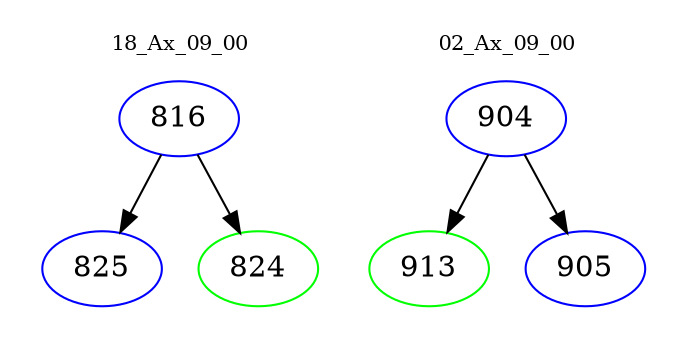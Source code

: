 digraph{
subgraph cluster_0 {
color = white
label = "18_Ax_09_00";
fontsize=10;
T0_816 [label="816", color="blue"]
T0_816 -> T0_825 [color="black"]
T0_825 [label="825", color="blue"]
T0_816 -> T0_824 [color="black"]
T0_824 [label="824", color="green"]
}
subgraph cluster_1 {
color = white
label = "02_Ax_09_00";
fontsize=10;
T1_904 [label="904", color="blue"]
T1_904 -> T1_913 [color="black"]
T1_913 [label="913", color="green"]
T1_904 -> T1_905 [color="black"]
T1_905 [label="905", color="blue"]
}
}
